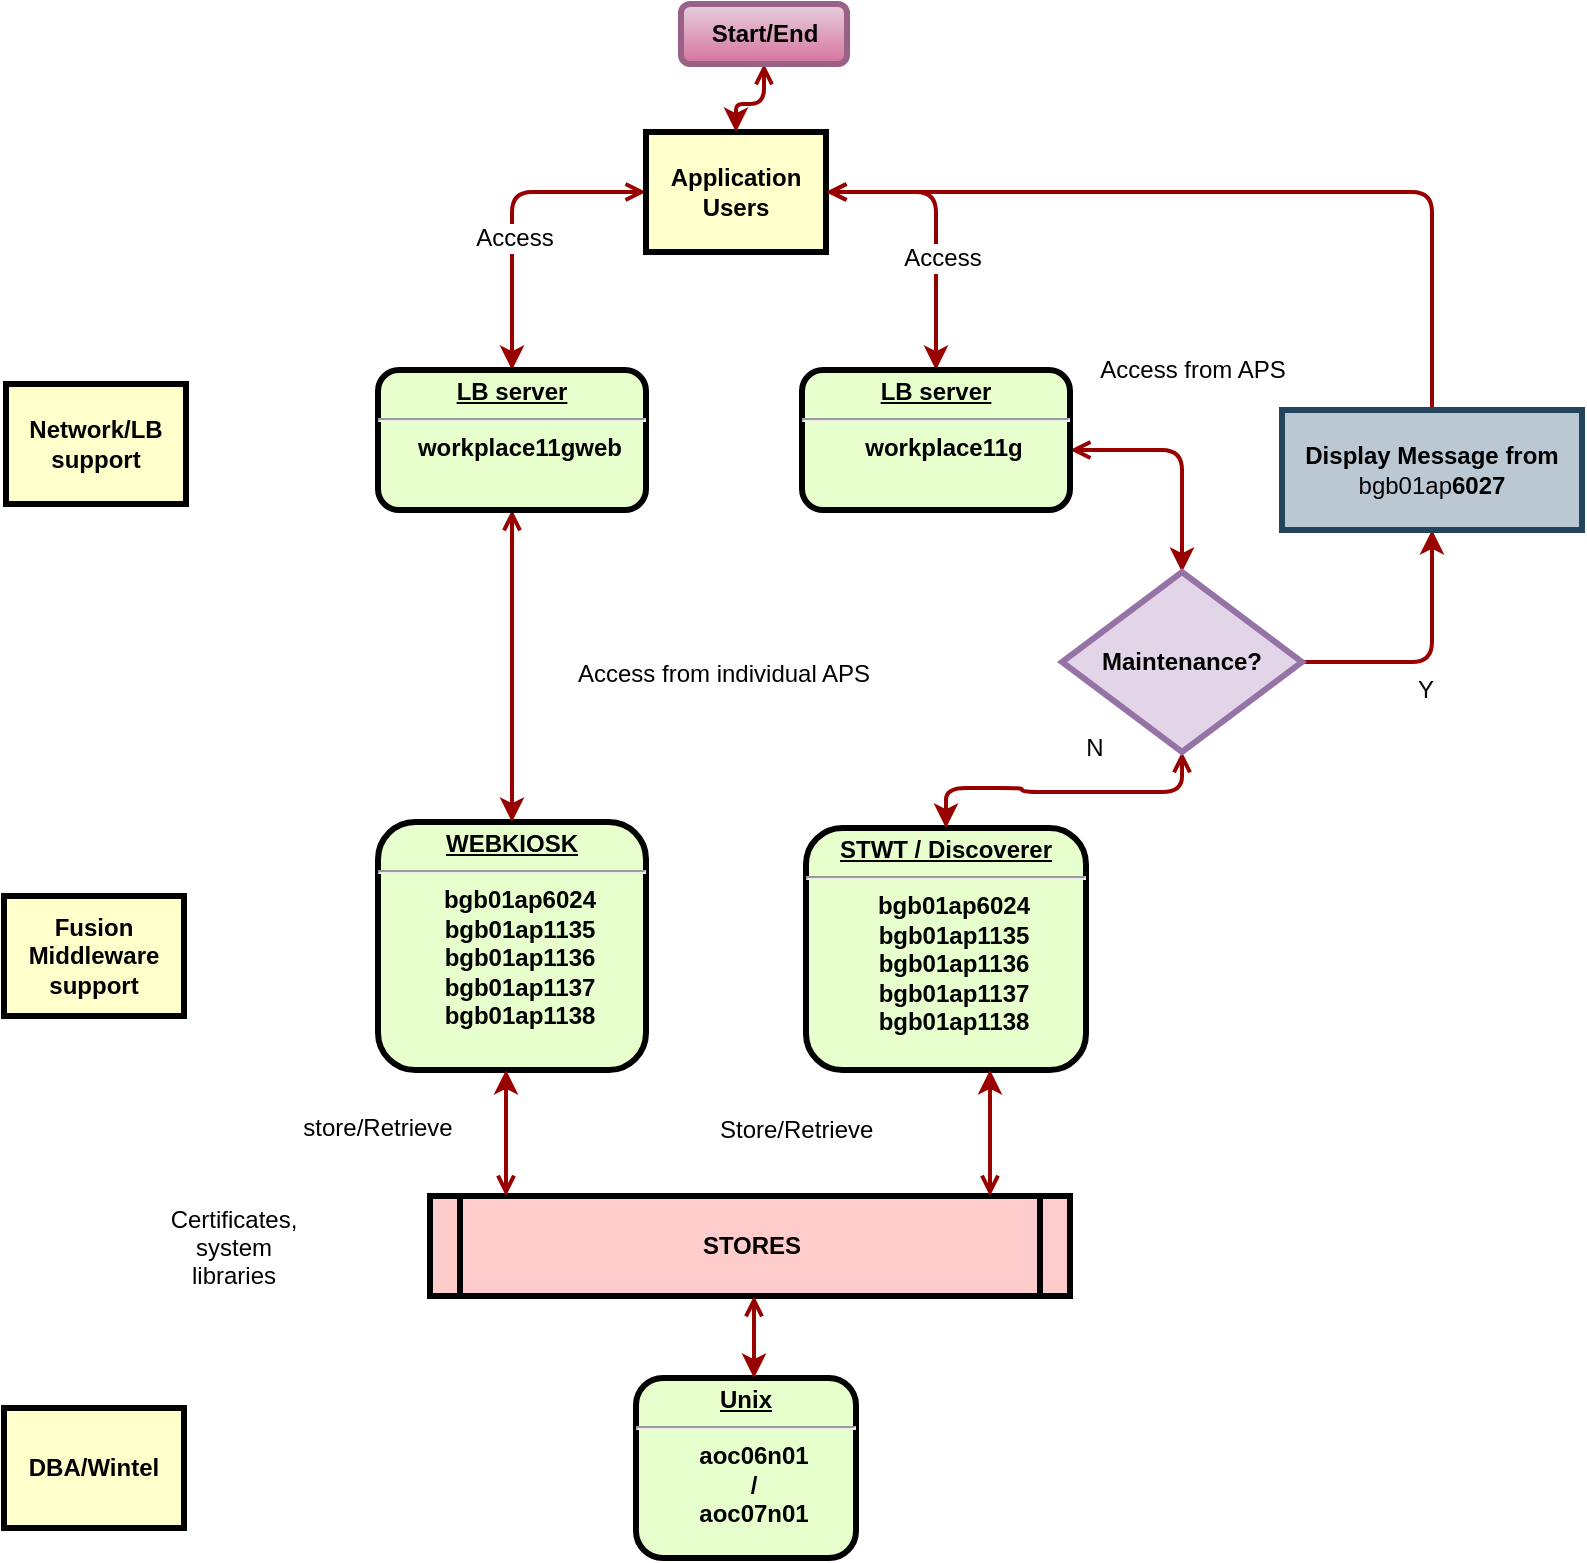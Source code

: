 <mxfile type="github" version="11.3.0" pages="1"><diagram id="c7558073-3199-34d8-9f00-42111426c3f3" name="Page-1"><mxGraphModel grid="1" dx="1545" dy="842" gridSize="10" guides="1" tooltips="1" connect="1" arrows="1" fold="1" page="0" pageScale="1" pageWidth="826" pageHeight="1169" background="#ffffff" math="0" shadow="0"><root><mxCell id="0" /><mxCell id="1" parent="0" /><mxCell value="&lt;p style=&quot;margin: 4px 0px 0px ; text-align: center ; text-decoration: underline&quot;&gt;&lt;strong&gt;WEBKIOSK&lt;br&gt;&lt;/strong&gt;&lt;/p&gt;&lt;hr&gt;&lt;p style=&quot;margin: 0px 0px 0px 8px&quot;&gt;bgb01ap6024&lt;/p&gt;&lt;p style=&quot;margin: 0px 0px 0px 8px&quot;&gt;bgb01ap1135&lt;/p&gt;&lt;p style=&quot;margin: 0px 0px 0px 8px&quot;&gt;bgb01ap1136&lt;/p&gt;&lt;p style=&quot;margin: 0px 0px 0px 8px&quot;&gt;bgb01ap1137&lt;/p&gt;&lt;p style=&quot;margin: 0px 0px 0px 8px&quot;&gt;bgb01ap1138&lt;br&gt;&lt;/p&gt;" id="2" parent="1" vertex="1" style="verticalAlign=middle;align=center;overflow=fill;fontSize=12;fontFamily=Helvetica;html=1;rounded=1;fontStyle=1;strokeWidth=3;fillColor=#E6FFCC"><mxGeometry as="geometry" height="124" width="134" x="214" y="526" /></mxCell><mxCell id="iO27j5Ef1E7fmRN511DT-140" parent="1" style="edgeStyle=orthogonalEdgeStyle;rounded=1;orthogonalLoop=1;jettySize=auto;html=1;exitX=0;exitY=0.5;exitDx=0;exitDy=0;startArrow=open;startFill=0;strokeColor=#990000;strokeWidth=2;" target="iO27j5Ef1E7fmRN511DT-111" edge="1" source="4"><mxGeometry as="geometry" relative="1" /></mxCell><mxCell value="Access" id="iO27j5Ef1E7fmRN511DT-148" parent="iO27j5Ef1E7fmRN511DT-140" vertex="1" style="text;html=1;resizable=0;points=[];align=center;verticalAlign=middle;labelBackgroundColor=#ffffff;" connectable="0"><mxGeometry as="geometry" x="-0.154" y="23" relative="1"><mxPoint as="offset" /></mxGeometry></mxCell><mxCell id="iO27j5Ef1E7fmRN511DT-141" parent="1" style="edgeStyle=orthogonalEdgeStyle;rounded=1;orthogonalLoop=1;jettySize=auto;html=1;exitX=1;exitY=0.5;exitDx=0;exitDy=0;startArrow=open;startFill=0;strokeColor=#990000;strokeWidth=2;" target="iO27j5Ef1E7fmRN511DT-112" edge="1" source="4"><mxGeometry as="geometry" relative="1" /></mxCell><mxCell value="Access" id="iO27j5Ef1E7fmRN511DT-149" parent="iO27j5Ef1E7fmRN511DT-141" vertex="1" style="text;html=1;resizable=0;points=[];align=center;verticalAlign=middle;labelBackgroundColor=#ffffff;" connectable="0"><mxGeometry as="geometry" x="0.221" y="3" relative="1"><mxPoint as="offset" /></mxGeometry></mxCell><mxCell value="Application Users" id="4" parent="1" vertex="1" style="whiteSpace=wrap;align=center;verticalAlign=middle;fontStyle=1;strokeWidth=3;fillColor=#FFFFCC"><mxGeometry as="geometry" height="60" width="90" x="348" y="181" /></mxCell><mxCell value="STORES" id="5" parent="1" vertex="1" style="shape=process;whiteSpace=wrap;align=center;verticalAlign=middle;size=0.048;fontStyle=1;strokeWidth=3;fillColor=#FFCCCC"><mxGeometry as="geometry" height="50" width="320" x="240" y="713" /></mxCell><mxCell value="&lt;p style=&quot;margin: 4px 0px 0px ; text-align: center&quot;&gt;&lt;u&gt;STWT / Discoverer&lt;br&gt;&lt;/u&gt;&lt;/p&gt;&lt;u&gt;&lt;hr&gt;&lt;/u&gt;&lt;p style=&quot;margin: 0px 0px 0px 8px&quot;&gt;bgb01ap6024&lt;/p&gt;&lt;p style=&quot;margin: 0px 0px 0px 8px&quot;&gt;bgb01ap1135&lt;/p&gt;&lt;p style=&quot;margin: 0px 0px 0px 8px&quot;&gt;bgb01ap1136&lt;/p&gt;&lt;p style=&quot;margin: 0px 0px 0px 8px&quot;&gt;bgb01ap1137&lt;/p&gt;&lt;p style=&quot;margin: 0px 0px 0px 8px&quot;&gt;bgb01ap1138&lt;/p&gt;" id="6" parent="1" vertex="1" style="verticalAlign=middle;align=center;overflow=fill;fontSize=12;fontFamily=Helvetica;html=1;rounded=1;fontStyle=1;strokeWidth=3;fillColor=#E6FFCC"><mxGeometry as="geometry" height="121" width="140" x="428" y="529" /></mxCell><mxCell value="&lt;p style=&quot;margin: 4px 0px 0px ; text-align: center ; text-decoration: underline&quot;&gt;&lt;strong&gt;&lt;strong&gt;&lt;/strong&gt;Unix&lt;br&gt;&lt;/strong&gt;&lt;/p&gt;&lt;hr&gt;&lt;p style=&quot;margin: 0px 0px 0px 8px&quot;&gt;aoc06n01 &lt;/p&gt;&lt;p style=&quot;margin: 0px 0px 0px 8px&quot;&gt;/&lt;/p&gt;&lt;p style=&quot;margin: 0px 0px 0px 8px&quot;&gt;aoc07n01&lt;/p&gt;" id="10" parent="1" vertex="1" style="verticalAlign=middle;align=center;overflow=fill;fontSize=12;fontFamily=Helvetica;html=1;rounded=1;fontStyle=1;strokeWidth=3;fillColor=#E6FFCC"><mxGeometry as="geometry" height="90" width="110" x="343.0" y="804" /></mxCell><mxCell value="DBA/Wintel" id="14" parent="1" vertex="1" style="whiteSpace=wrap;align=center;verticalAlign=middle;fontStyle=1;strokeWidth=3;fillColor=#FFFFCC"><mxGeometry as="geometry" height="60" width="90" x="27.0" y="819.0" /></mxCell><mxCell value="store/Retrieve" id="54" parent="1" vertex="1" style="text;spacingTop=-5;align=center"><mxGeometry as="geometry" height="20" width="30" x="199" y="670" /></mxCell><mxCell value="" id="55" parent="1" style="edgeStyle=elbowEdgeStyle;elbow=vertical;strokeColor=#990000;strokeWidth=2;startArrow=open;startFill=0;" target="2" edge="1" source="5"><mxGeometry as="geometry" height="100" width="100" relative="1"><mxPoint as="sourcePoint" x="28" y="899" /><mxPoint as="targetPoint" x="128" y="799" /><Array as="points"><mxPoint x="278" y="689" /><mxPoint x="238" y="739" /></Array></mxGeometry></mxCell><mxCell value="" id="58" parent="1" style="edgeStyle=elbowEdgeStyle;elbow=horizontal;strokeColor=#990000;strokeWidth=2;startArrow=open;startFill=0;" target="6" edge="1" source="5"><mxGeometry as="geometry" height="100" width="100" relative="1"><mxPoint as="sourcePoint" x="358" y="739" /><mxPoint as="targetPoint" x="458" y="639" /><Array as="points"><mxPoint x="520" y="690" /><mxPoint x="478" y="699" /><mxPoint x="418" y="679" /></Array></mxGeometry></mxCell><mxCell value="Certificates,&#10;system&#10;libraries" id="91" parent="1" vertex="1" style="text;spacingTop=-5;align=center"><mxGeometry as="geometry" height="20" width="30" x="127" y="716.0" /></mxCell><mxCell value="" id="92" parent="1" style="edgeStyle=elbowEdgeStyle;elbow=horizontal;strokeColor=#990000;strokeWidth=2;startArrow=open;startFill=0;" edge="1"><mxGeometry as="geometry" height="100" width="100" relative="1"><mxPoint as="sourcePoint" x="402" y="763" /><mxPoint as="targetPoint" x="402" y="804" /><Array as="points"><mxPoint x="402" y="780" /><mxPoint x="210" y="789" /></Array></mxGeometry></mxCell><mxCell value="Store/Retrieve" id="iO27j5Ef1E7fmRN511DT-101" parent="1" vertex="1" style="text;html=1;resizable=0;points=[];autosize=1;align=left;verticalAlign=top;spacingTop=-4;"><mxGeometry as="geometry" height="20" width="90" x="383" y="670" /></mxCell><mxCell id="iO27j5Ef1E7fmRN511DT-125" parent="1" style="edgeStyle=orthogonalEdgeStyle;rounded=1;orthogonalLoop=1;jettySize=auto;html=1;entryX=0.5;entryY=0;entryDx=0;entryDy=0;startArrow=open;startFill=0;strokeColor=#990000;strokeWidth=2;" target="2" edge="1" source="iO27j5Ef1E7fmRN511DT-111"><mxGeometry as="geometry" relative="1" /></mxCell><mxCell value="&lt;p style=&quot;margin: 4px 0px 0px ; text-align: center ; text-decoration: underline&quot;&gt;&lt;strong&gt;LB server&lt;br&gt;&lt;/strong&gt;&lt;/p&gt;&lt;hr&gt;&lt;p style=&quot;margin: 0px 0px 0px 8px&quot;&gt;workplace11gweb&lt;br&gt;&lt;/p&gt;" id="iO27j5Ef1E7fmRN511DT-111" parent="1" vertex="1" style="verticalAlign=middle;align=center;overflow=fill;fontSize=12;fontFamily=Helvetica;html=1;rounded=1;fontStyle=1;strokeWidth=3;fillColor=#E6FFCC"><mxGeometry as="geometry" height="70" width="134" x="214" y="300" /></mxCell><mxCell id="iO27j5Ef1E7fmRN511DT-131" parent="1" style="edgeStyle=orthogonalEdgeStyle;rounded=1;orthogonalLoop=1;jettySize=auto;html=1;startArrow=open;startFill=0;strokeColor=#990000;strokeWidth=2;entryX=0.5;entryY=0;entryDx=0;entryDy=0;" target="iO27j5Ef1E7fmRN511DT-129" edge="1" source="iO27j5Ef1E7fmRN511DT-112"><mxGeometry as="geometry" relative="1"><mxPoint as="targetPoint" x="613" y="380" /><Array as="points"><mxPoint x="616" y="340" /></Array></mxGeometry></mxCell><mxCell value="Access from APS" id="KP4R7r05awN6-cUb-li--93" parent="iO27j5Ef1E7fmRN511DT-131" vertex="1" style="text;html=1;resizable=0;points=[];align=center;verticalAlign=middle;labelBackgroundColor=#ffffff;" connectable="0"><mxGeometry as="geometry" x="-0.334" y="2" relative="1"><mxPoint as="offset" x="22" y="-38" /></mxGeometry></mxCell><mxCell value="&lt;p style=&quot;margin: 4px 0px 0px ; text-align: center ; text-decoration: underline&quot;&gt;&lt;strong&gt;LB server&lt;br&gt;&lt;/strong&gt;&lt;/p&gt;&lt;hr&gt;&lt;p style=&quot;margin: 0px 0px 0px 8px&quot;&gt;workplace11g&lt;br&gt;&lt;/p&gt;&lt;p style=&quot;margin: 0px 0px 0px 8px&quot;&gt;&lt;br&gt;&lt;/p&gt;" id="iO27j5Ef1E7fmRN511DT-112" parent="1" vertex="1" style="verticalAlign=middle;align=center;overflow=fill;fontSize=12;fontFamily=Helvetica;html=1;rounded=1;fontStyle=1;strokeWidth=3;fillColor=#E6FFCC"><mxGeometry as="geometry" height="70" width="134" x="426" y="300" /></mxCell><mxCell value="Fusion Middleware support" id="iO27j5Ef1E7fmRN511DT-126" parent="1" vertex="1" style="whiteSpace=wrap;align=center;verticalAlign=middle;fontStyle=1;strokeWidth=3;fillColor=#FFFFCC"><mxGeometry as="geometry" height="60" width="90" x="27.0" y="563.0" /></mxCell><mxCell value="Network/LB support" id="iO27j5Ef1E7fmRN511DT-127" parent="1" vertex="1" style="whiteSpace=wrap;align=center;verticalAlign=middle;fontStyle=1;strokeWidth=3;fillColor=#FFFFCC"><mxGeometry as="geometry" height="60" width="90" x="28.0" y="307.0" /></mxCell><mxCell id="iO27j5Ef1E7fmRN511DT-133" parent="1" style="edgeStyle=orthogonalEdgeStyle;rounded=1;orthogonalLoop=1;jettySize=auto;html=1;exitX=0.5;exitY=1;exitDx=0;exitDy=0;startArrow=open;startFill=0;strokeColor=#990000;strokeWidth=2;" target="6" edge="1" source="iO27j5Ef1E7fmRN511DT-129"><mxGeometry as="geometry" relative="1" /></mxCell><mxCell value="N" id="iO27j5Ef1E7fmRN511DT-134" parent="iO27j5Ef1E7fmRN511DT-133" vertex="1" style="text;html=1;resizable=0;points=[];align=center;verticalAlign=middle;labelBackgroundColor=#ffffff;" connectable="0"><mxGeometry as="geometry" x="-0.734" y="-17" relative="1"><mxPoint as="offset" x="-43" y="-5" /></mxGeometry></mxCell><mxCell id="iO27j5Ef1E7fmRN511DT-139" parent="1" style="edgeStyle=orthogonalEdgeStyle;rounded=1;orthogonalLoop=1;jettySize=auto;html=1;exitX=1;exitY=0.5;exitDx=0;exitDy=0;entryX=0.5;entryY=1;entryDx=0;entryDy=0;startArrow=none;startFill=0;strokeColor=#990000;strokeWidth=2;" target="iO27j5Ef1E7fmRN511DT-136" edge="1" source="iO27j5Ef1E7fmRN511DT-129"><mxGeometry as="geometry" relative="1" /></mxCell><mxCell value="&lt;p&gt;&lt;strong&gt;Maintenance&lt;strong&gt;?&lt;/strong&gt;&lt;/strong&gt;&lt;/p&gt;" id="iO27j5Ef1E7fmRN511DT-129" parent="1" vertex="1" style="rhombus;whiteSpace=wrap;html=1;shadow=0;strokeColor=#9673a6;strokeWidth=3;fillColor=#e1d5e7;"><mxGeometry as="geometry" height="90" width="120" x="556" y="401" /></mxCell><mxCell id="KP4R7r05awN6-cUb-li--95" parent="1" style="edgeStyle=orthogonalEdgeStyle;rounded=1;orthogonalLoop=1;jettySize=auto;html=1;exitX=0.5;exitY=0;exitDx=0;exitDy=0;entryX=1;entryY=0.5;entryDx=0;entryDy=0;startArrow=none;startFill=0;endArrow=open;endFill=0;strokeWidth=2;strokeColor=#990000;" target="4" edge="1" source="iO27j5Ef1E7fmRN511DT-136"><mxGeometry as="geometry" relative="1" /></mxCell><mxCell value="&lt;strong&gt;Display Message from &lt;/strong&gt;bgb01ap&lt;strong&gt;6027&lt;/strong&gt;" id="iO27j5Ef1E7fmRN511DT-136" parent="1" vertex="1" style="rounded=0;whiteSpace=wrap;html=1;shadow=0;strokeColor=#23445d;strokeWidth=3;fillColor=#bac8d3;"><mxGeometry as="geometry" height="60" width="150" x="666" y="320" /></mxCell><mxCell id="iO27j5Ef1E7fmRN511DT-145" parent="1" style="edgeStyle=orthogonalEdgeStyle;rounded=1;orthogonalLoop=1;jettySize=auto;html=1;entryX=0.5;entryY=0;entryDx=0;entryDy=0;startArrow=open;startFill=0;strokeColor=#990000;strokeWidth=2;" target="4" edge="1" source="iO27j5Ef1E7fmRN511DT-143"><mxGeometry as="geometry" relative="1" /></mxCell><mxCell value="&lt;strong&gt;Start/End&lt;/strong&gt;" id="iO27j5Ef1E7fmRN511DT-143" parent="1" vertex="1" style="rounded=1;whiteSpace=wrap;html=1;shadow=0;strokeColor=#996185;strokeWidth=3;gradientColor=#d5739d;fillColor=#e6d0de;"><mxGeometry as="geometry" height="30" width="83" x="365.5" y="117" /></mxCell><mxCell id="iO27j5Ef1E7fmRN511DT-144" parent="1" style="edgeStyle=orthogonalEdgeStyle;rounded=1;orthogonalLoop=1;jettySize=auto;html=1;exitX=0.5;exitY=1;exitDx=0;exitDy=0;startArrow=open;startFill=0;strokeColor=#990000;strokeWidth=2;" target="iO27j5Ef1E7fmRN511DT-143" edge="1" source="iO27j5Ef1E7fmRN511DT-143"><mxGeometry as="geometry" relative="1" /></mxCell><mxCell value="Y" id="KP4R7r05awN6-cUb-li--92" parent="1" vertex="1" style="text;html=1;resizable=0;points=[];autosize=1;align=left;verticalAlign=top;spacingTop=-4;"><mxGeometry as="geometry" height="20" width="20" x="732" y="450" /></mxCell><mxCell value="Access from individual APS" id="KP4R7r05awN6-cUb-li--94" parent="1" vertex="1" style="text;html=1;resizable=0;points=[];autosize=1;align=left;verticalAlign=top;spacingTop=-4;"><mxGeometry as="geometry" height="20" width="160" x="312" y="442" /></mxCell></root></mxGraphModel></diagram></mxfile>